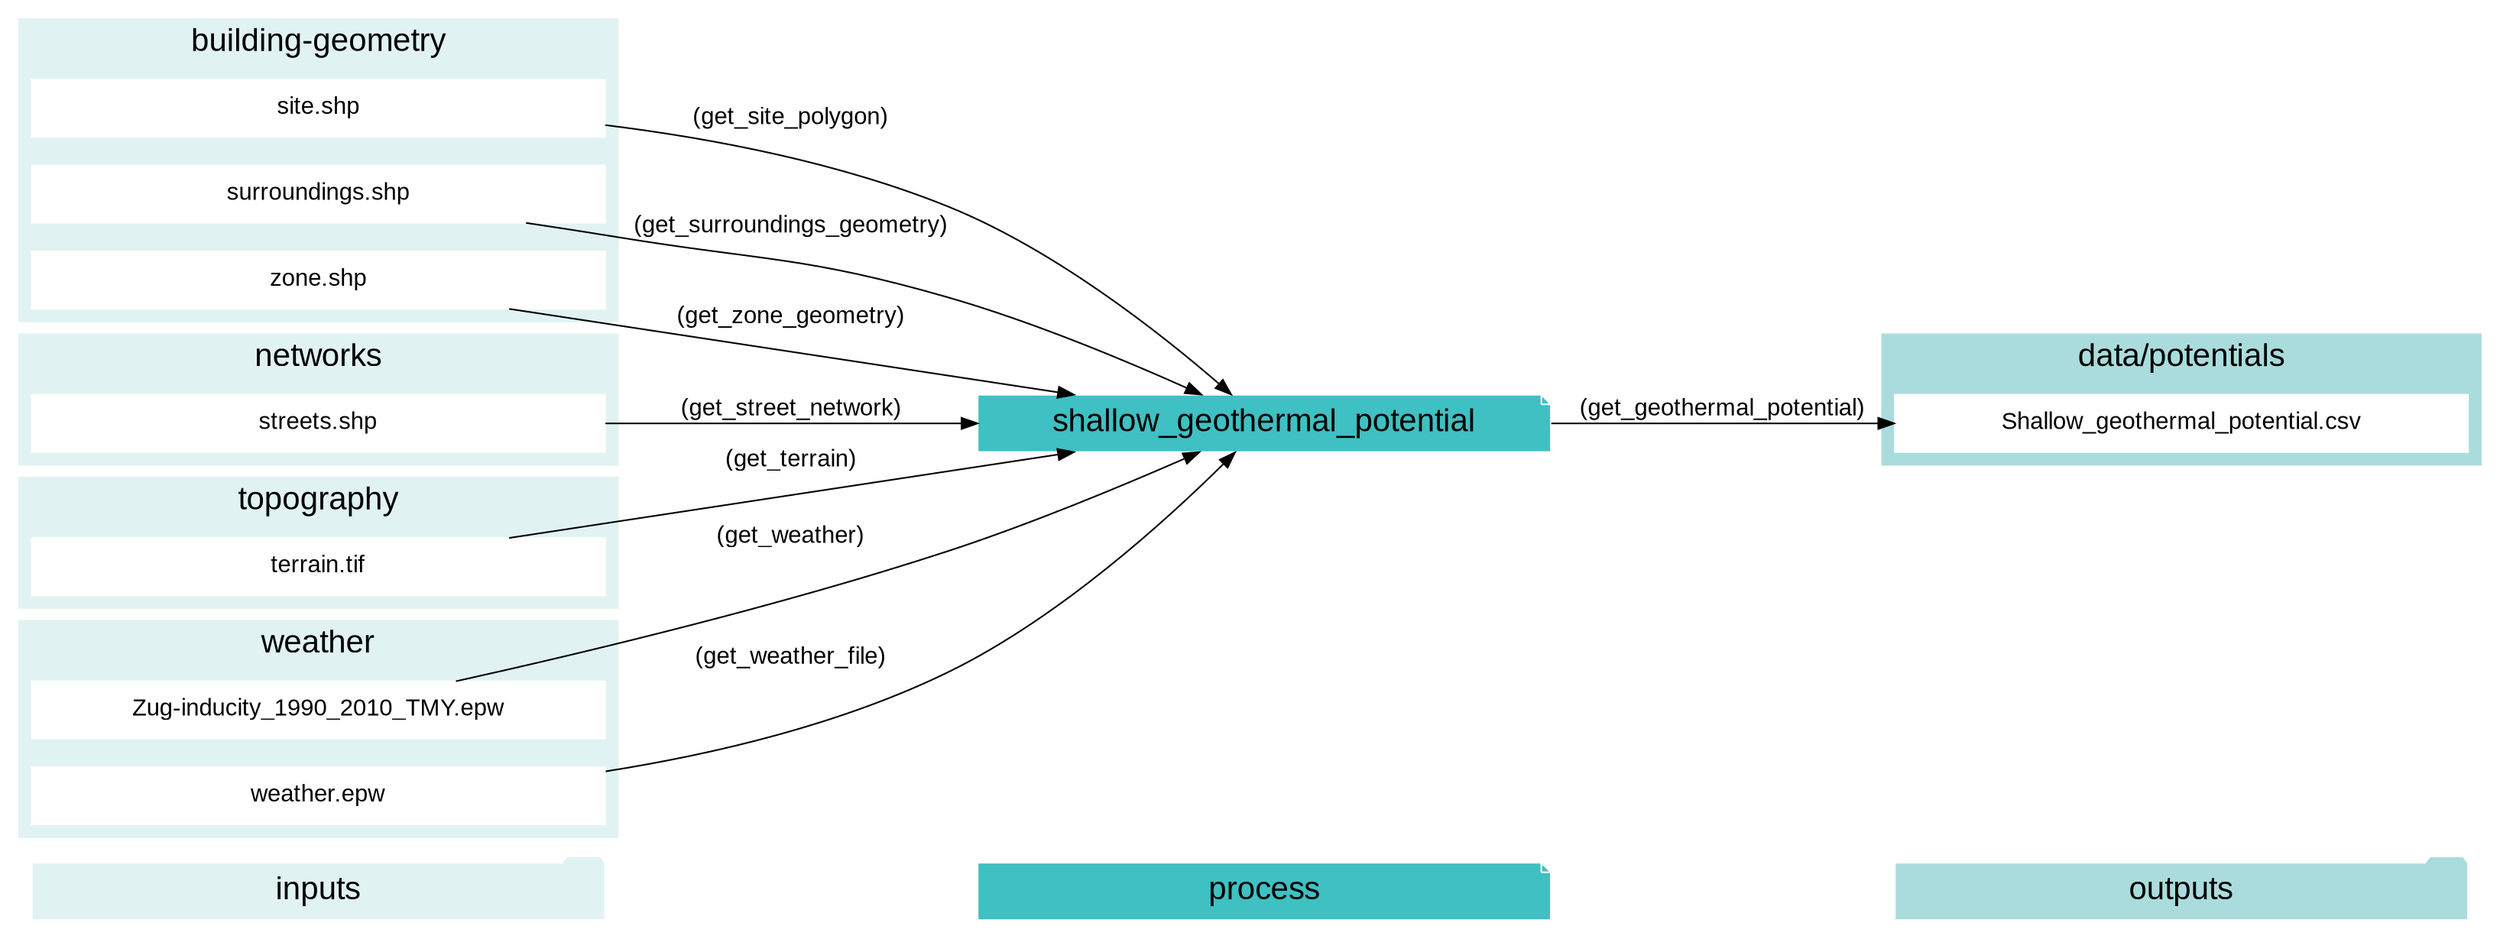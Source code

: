 digraph trace_inputlocator {
    rankdir="LR";
    graph [overlap=false, fontname=arial];
    node [shape=box, style=filled, color=white, fontsize=15, fontname=arial, fixedsize=true, width=5];
    edge [fontname=arial, fontsize = 15]
    newrank=true
    subgraph cluster_legend {
    fontsize=25
    style=invis
    "process"[style=filled, fillcolor="#3FC0C2", shape=note, fontsize=20, fontname="arial"]
    "inputs" [style=filled, shape=folder, color=white, fillcolor="#E1F2F2", fontsize=20]
    "outputs"[style=filled, shape=folder, color=white, fillcolor="#aadcdd", fontsize=20]
    "inputs"->"process"[style=invis]
    "process"->"outputs"[style=invis]
    }
    "shallow_geothermal_potential"[style=filled, color=white, fillcolor="#3FC0C2", shape=note, fontsize=20, fontname=arial];
    subgraph cluster_0_in {
        style = filled;
        color = "#E1F2F2";
        fontsize = 20;
        rank=same;
        label="building-geometry";
        "site.shp"
        "surroundings.shp"
        "zone.shp"
    }
    subgraph cluster_1_out {
        style = filled;
        color = "#aadcdd";
        fontsize = 20;
        rank=same;
        label="data/potentials";
        "Shallow_geothermal_potential.csv"
    }
    subgraph cluster_2_in {
        style = filled;
        color = "#E1F2F2";
        fontsize = 20;
        rank=same;
        label="networks";
        "streets.shp"
    }
    subgraph cluster_3_in {
        style = filled;
        color = "#E1F2F2";
        fontsize = 20;
        rank=same;
        label="topography";
        "terrain.tif"
    }
    subgraph cluster_4_in {
        style = filled;
        color = "#E1F2F2";
        fontsize = 20;
        rank=same;
        label="weather";
        "Zug-inducity_1990_2010_TMY.epw"
        "weather.epw"
    }
    "site.shp" -> "shallow_geothermal_potential"[label="(get_site_polygon)"]
    "streets.shp" -> "shallow_geothermal_potential"[label="(get_street_network)"]
    "surroundings.shp" -> "shallow_geothermal_potential"[label="(get_surroundings_geometry)"]
    "terrain.tif" -> "shallow_geothermal_potential"[label="(get_terrain)"]
    "Zug-inducity_1990_2010_TMY.epw" -> "shallow_geothermal_potential"[label="(get_weather)"]
    "weather.epw" -> "shallow_geothermal_potential"[label="(get_weather_file)"]
    "zone.shp" -> "shallow_geothermal_potential"[label="(get_zone_geometry)"]
    "shallow_geothermal_potential" -> "Shallow_geothermal_potential.csv"[label="(get_geothermal_potential)"]
    }